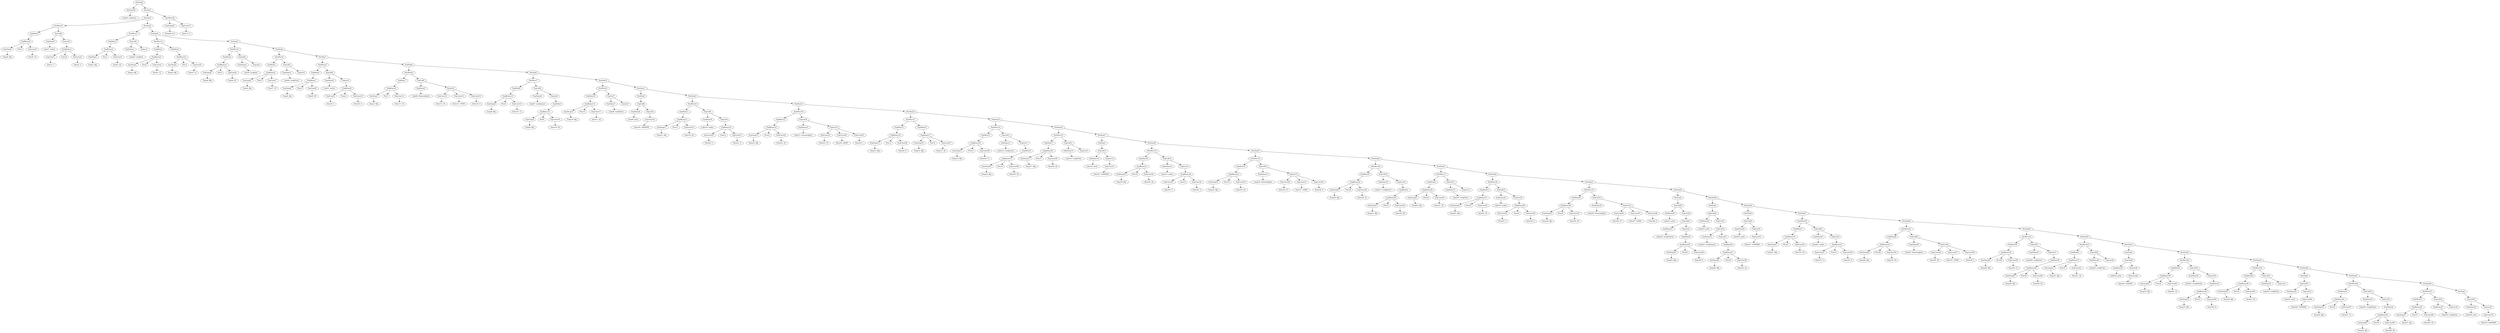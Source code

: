 digraph {
	ordering = out;
	ExpConst71 -> "Value71: 0";
	ExpList35 -> ExpConst70;
	ExpCall35 -> ExpName35;
	ExpCall35 -> ExpList35;
	ExpMem37 -> ExpBinary43;
	ExpBinary43 -> ExpTemp37;
	ExpBinary43 -> Plus37;
	ExpBinary43 -> ExpConst69;
	ExpTemp37 -> "Temp37: $fp";
	StatSeq35 -> StatMove26;
	StatSeq35 -> StatSeq36;
	ExpList33 -> ExpMem36;
	ExpMem36 -> ExpBinary42;
	ExpConst68 -> "Value68: 28";
	ExpConst67 -> "Value67: 12";
	StatSeq34 -> StatExp6;
	StatSeq34 -> StatSeq35;
	ExpConst66 -> "Value66: 33300000";
	ExpName32 -> "Label33: print";
	StatMove25 -> ExpMem34;
	StatMove25 -> ExpCall31;
	ExpMem34 -> ExpBinary40;
	ExpConst65 -> "Value65: 20";
	ExpBinary40 -> ExpTemp34;
	ExpBinary40 -> Plus34;
	ExpBinary40 -> ExpConst65;
	ExpTemp34 -> "Temp34: $fp";
	ExpMem33 -> ExpBinary39;
	ExpBinary39 -> ExpTemp33;
	ExpBinary39 -> Plus33;
	ExpBinary39 -> ExpConst64;
	ExpName30 -> "Label31: List@Delete";
	StatMove24 -> ExpMem32;
	StatMove24 -> ExpCall30;
	ExpMem32 -> ExpBinary38;
	ExpConst63 -> "Value63: 12";
	ExpBinary38 -> ExpTemp32;
	ExpBinary38 -> Plus32;
	ExpBinary38 -> ExpConst63;
	ExpTemp32 -> "Temp32: $fp";
	ExpList29 -> ExpConst62;
	ExpCall29 -> ExpName29;
	ExpCall29 -> ExpList29;
	ExpName29 -> "Label30: print";
	StatSeq1 -> StatSeq2;
	StatSeq1 -> StatMove28;
	StatSeq30 -> StatMove23;
	StatSeq30 -> StatSeq31;
	ExpName28 -> "Label29: List@Print";
	ExpMem31 -> ExpBinary37;
	ExpConst61 -> "Value61: 20";
	ExpBinary37 -> ExpTemp31;
	ExpBinary37 -> Plus31;
	ExpBinary37 -> ExpConst61;
	ExpList27 -> ExpMem30;
	ExpMem30 -> ExpBinary36;
	ExpTemp30 -> "Temp30: $fp";
	ExpCall27 -> ExpName27;
	ExpCall27 -> ExpList27;
	StatMove22 -> ExpMem29;
	StatMove22 -> ExpCall27;
	ExpMem29 -> ExpBinary35;
	ExpConst59 -> "Value59: 12";
	ExpBinary35 -> ExpTemp29;
	ExpBinary35 -> Plus29;
	ExpBinary35 -> ExpConst59;
	ExpTemp29 -> "Temp29: $fp";
	StatSeq28 -> StatMove21;
	StatSeq28 -> StatSeq29;
	ExpConst57 -> "Value57: 35000";
	ExpCall26 -> ExpName26;
	ExpCall26 -> ExpList26;
	ExpName26 -> "Label27: Element@Init";
	ExpConst55 -> "Value55: 20";
	ExpBinary34 -> ExpTemp28;
	ExpBinary34 -> Plus28;
	ExpBinary34 -> ExpConst55;
	StatExp7 -> ExpCall35;
	ExpList25 -> ExpBinary33;
	ExpConst54 -> "Value54: 4";
	ExpConst53 -> "Value53: 3";
	ExpCall25 -> ExpName25;
	ExpCall25 -> ExpList25;
	ExpName25 -> "Label26: malloc";
	StatMove20 -> ExpMem27;
	StatMove20 -> ExpCall25;
	StatMove21 -> ExpMem28;
	StatMove21 -> ExpCall26;
	ExpMem27 -> ExpBinary32;
	ExpConst52 -> "Value52: 28";
	StatExp4 -> ExpCall24;
	ExpList24 -> ExpConst51;
	ExpCall24 -> ExpName24;
	ExpCall24 -> ExpList24;
	ExpName24 -> "Label25: print";
	ExpList23 -> ExpMem26;
	ExpName35 -> "Label36: print";
	ExpCall30 -> ExpName30;
	ExpCall30 -> ExpList30;
	ExpConst50 -> "Value50: 24";
	ExpTemp26 -> "Temp26: $fp";
	ExpCall32 -> ExpName32;
	ExpCall32 -> ExpList32;
	ExpName22 -> "Label23: print";
	StatSeq24 -> StatExp2;
	StatSeq24 -> StatSeq25;
	ExpMem35 -> ExpBinary41;
	StatExp2 -> ExpCall20;
	ExpName23 -> "Label24: List@Search";
	ExpMem25 -> ExpBinary30;
	ExpTemp27 -> "Temp27: $fp";
	ExpConst49 -> "Value49: 8";
	ExpBinary30 -> ExpTemp25;
	ExpBinary30 -> Plus25;
	ExpBinary30 -> ExpConst49;
	ExpTemp25 -> "Temp25: $fp";
	ExpCall21 -> ExpName21;
	ExpCall21 -> ExpList21;
	ExpCall20 -> ExpName20;
	ExpCall20 -> ExpList20;
	StatSeq23 -> StatMove19;
	StatSeq23 -> StatSeq24;
	ExpConst48 -> "Value48: 0";
	ExpConst47 -> "Value47: 34000";
	ExpList19 -> ExpConst46;
	ExpList19 -> ExpConst47;
	ExpList19 -> ExpConst48;
	ExpConst46 -> "Value46: 27";
	ExpName19 -> "Label20: Element@Init";
	ExpMem24 -> ExpBinary29;
	ExpBinary29 -> ExpTemp24;
	ExpBinary29 -> Plus24;
	ExpBinary29 -> ExpConst45;
	ExpList18 -> ExpBinary28;
	ExpConst44 -> "Value44: 4";
	ExpBinary28 -> ExpConst43;
	ExpBinary28 -> Times4;
	ExpBinary28 -> ExpConst44;
	ExpConst43 -> "Value43: 3";
	ExpConst56 -> "Value56: 28";
	ExpCall18 -> ExpName18;
	ExpCall18 -> ExpList18;
	StatMove18 -> ExpMem23;
	StatMove18 -> ExpCall18;
	ExpTemp23 -> "Temp23: $fp";
	StatSeq21 -> StatMove17;
	StatSeq21 -> StatSeq22;
	ExpList22 -> ExpCall23;
	ExpCall17 -> ExpName17;
	ExpCall17 -> ExpList17;
	ExpName27 -> "Label28: List@Insert";
	ExpConst42 -> "Value42: 24";
	StatMove17 -> ExpMem22;
	StatMove17 -> ExpCall17;
	ExpBinary26 -> ExpTemp22;
	ExpBinary26 -> Plus22;
	ExpBinary26 -> ExpConst41;
	ExpBinary33 -> ExpConst53;
	ExpBinary33 -> Times5;
	ExpBinary33 -> ExpConst54;
	ExpName5 -> "Label6: Element@Init";
	ExpCall8 -> ExpName8;
	ExpCall8 -> ExpList8;
	ExpConst15 -> "Value15: 12";
	ExpConst70 -> "Value70: 44440000";
	ExpCall7 -> ExpName7;
	ExpCall7 -> ExpList7;
	StatMove14 -> ExpMem18;
	StatMove14 -> ExpCall14;
	ExpCall31 -> ExpName31;
	ExpCall31 -> ExpList31;
	ExpMem10 -> ExpBinary12;
	ExpTemp10 -> "Temp10: $fp";
	ExpList32 -> ExpConst66;
	ExpCall28 -> ExpName28;
	ExpCall28 -> ExpList28;
	ExpCall6 -> ExpName6;
	ExpCall6 -> ExpList6;
	ExpConst30 -> "Value30: 20";
	ExpTemp38 -> "Temp38: $rv";
	ExpBinary31 -> ExpTemp26;
	ExpBinary31 -> Plus26;
	ExpBinary31 -> ExpConst50;
	ExpName6 -> "Label7: List@Insert";
	ExpBinary10 -> ExpTemp8;
	ExpBinary10 -> Plus8;
	ExpBinary10 -> ExpConst15;
	ExpTemp31 -> "Temp31: $fp";
	ExpTemp24 -> "Temp24: $fp";
	ExpList5 -> ExpConst12;
	ExpList5 -> ExpConst13;
	ExpList5 -> ExpConst14;
	ExpCall5 -> ExpName5;
	ExpCall5 -> ExpList5;
	ExpConst11 -> "Value11: 20";
	StatSeq27 -> StatMove20;
	StatSeq27 -> StatSeq28;
	ExpTemp9 -> "Temp9: $fp";
	ExpCall4 -> ExpName4;
	ExpCall4 -> ExpList4;
	ExpName7 -> "Label8: List@Print";
	ExpTemp8 -> "Temp8: $fp";
	ExpMem15 -> ExpBinary18;
	ExpConst58 -> "Value58: 0";
	ExpConst32 -> "Value32: 28";
	ExpList20 -> ExpCall21;
	ExpConst12 -> "Value12: 25";
	ExpBinary12 -> ExpTemp10;
	ExpBinary12 -> Plus10;
	ExpBinary12 -> ExpConst17;
	StatMove6 -> ExpMem7;
	StatMove6 -> ExpCall5;
	ExpMem8 -> ExpBinary10;
	StatSeq6 -> StatMove4;
	StatSeq6 -> StatSeq7;
	ExpTemp1 -> "Temp1: $fp";
	ExpBinary4 -> ExpTemp3;
	ExpBinary4 -> Plus3;
	ExpBinary4 -> ExpConst5;
	StatSeq0 -> StatLabel0;
	StatSeq0 -> StatSeq1;
	StatSeq26 -> StatExp4;
	StatSeq26 -> StatSeq27;
	ExpBinary8 -> ExpConst9;
	ExpBinary8 -> Times1;
	ExpBinary8 -> ExpConst10;
	ExpConst5 -> "Value5: 16";
	StatSeq7 -> StatMove5;
	StatSeq7 -> StatSeq8;
	ExpConst27 -> "Value27: 28";
	StatSeq16 -> StatMove13;
	StatSeq16 -> StatSeq17;
	ExpName2 -> "Label3: List@Init";
	ExpTemp5 -> "Temp5: $fp";
	ExpConst62 -> "Value62: 2220000";
	ExpBinary17 -> ExpTemp14;
	ExpBinary17 -> Plus14;
	ExpBinary17 -> ExpConst27;
	StatSeq2 -> StatMove0;
	StatSeq2 -> StatSeq3;
	ExpMem19 -> ExpBinary23;
	ExpCall1 -> ExpName1;
	ExpCall1 -> ExpList1;
	ExpMem6 -> ExpBinary7;
	ExpConst16 -> "Value16: 28";
	ExpList4 -> ExpBinary8;
	StatExp5 -> ExpCall29;
	ExpBinary0 -> ExpTemp0;
	ExpBinary0 -> Plus0;
	ExpBinary0 -> ExpConst0;
	ExpBinary11 -> ExpTemp9;
	ExpBinary11 -> Plus9;
	ExpBinary11 -> ExpConst16;
	ExpConst13 -> "Value13: 37000";
	ExpMem7 -> ExpBinary9;
	ExpConst45 -> "Value45: 20";
	ExpBinary3 -> ExpTemp2;
	ExpBinary3 -> Plus2;
	ExpBinary3 -> ExpConst4;
	ExpName31 -> "Label32: List@Print";
	StatMove15 -> ExpMem19;
	StatMove15 -> ExpCall15;
	StatMove7 -> ExpMem8;
	StatMove7 -> ExpCall6;
	ExpTemp7 -> "Temp7: $fp";
	ExpList21 -> ExpMem25;
	StatMove19 -> ExpMem24;
	StatMove19 -> ExpCall19;
	ExpTemp0 -> "Temp0: $fp";
	ExpConst69 -> "Value69: 20";
	ExpBinary41 -> ExpTemp35;
	ExpBinary41 -> Plus35;
	ExpBinary41 -> ExpConst67;
	StatSeq13 -> StatMove10;
	StatSeq13 -> StatSeq14;
	ExpName33 -> "Label34: List@Delete";
	ExpConst3 -> "Value3: 20";
	ExpTemp17 -> "Temp17: $fp";
	ExpMem9 -> ExpBinary11;
	ExpConst6 -> "Value6: 20";
	ExpMem1 -> ExpBinary2;
	ExpConst31 -> "Value31: 10000000";
	ExpConst17 -> "Value17: 20";
	ExpList26 -> ExpConst56;
	ExpList26 -> ExpConst57;
	ExpList26 -> ExpConst58;
	ExpCall3 -> ExpName3;
	ExpCall3 -> ExpList3;
	ExpConst25 -> "Value25: 1";
	ExpName16 -> "Label17: List@Insert";
	ExpBinary42 -> ExpTemp36;
	ExpBinary42 -> Plus36;
	ExpBinary42 -> ExpConst68;
	ExpBinary1 -> ExpConst1;
	ExpBinary1 -> Times0;
	ExpBinary1 -> ExpConst2;
	ExpConst10 -> "Value10: 4";
	ExpBinary6 -> ExpTemp5;
	ExpBinary6 -> Plus5;
	ExpBinary6 -> ExpConst7;
	StatMove5 -> ExpMem6;
	StatMove5 -> ExpCall4;
	ExpConst14 -> "Value14: 0";
	ExpConst9 -> "Value9: 3";
	ExpCall12 -> ExpName12;
	ExpCall12 -> ExpList12;
	ExpList13 -> ExpConst31;
	StatSeq9 -> StatMove7;
	StatSeq9 -> StatSeq10;
	ExpList30 -> ExpMem33;
	ExpCall0 -> ExpName0;
	ExpCall0 -> ExpList0;
	ExpTemp36 -> "Temp36: $fp";
	ExpMem0 -> ExpBinary0;
	StatSeq4 -> StatMove2;
	StatSeq4 -> StatSeq5;
	ExpName0 -> "Label1: malloc";
	StatExp3 -> ExpCall22;
	ExpConst8 -> "Value8: 28";
	ExpTemp20 -> "Temp20: $fp";
	StatSeq10 -> StatMove8;
	StatSeq10 -> StatSeq11;
	ExpName20 -> "Label21: print";
	StatMove13 -> ExpMem17;
	StatMove13 -> ExpCall12;
	ExpName1 -> "Label2: List@Init";
	ExpBinary27 -> ExpTemp23;
	ExpBinary27 -> Plus23;
	ExpBinary27 -> ExpConst42;
	StatMove1 -> ExpMem1;
	StatMove1 -> ExpCall1;
	StatMove0 -> ExpMem0;
	StatMove0 -> ExpCall0;
	ExpBinary14 -> ExpConst20;
	ExpBinary14 -> Times2;
	ExpBinary14 -> ExpConst21;
	StatSeq17 -> StatExp1;
	StatSeq17 -> StatSeq18;
	ExpTemp33 -> "Temp33: $fp";
	ExpBinary22 -> ExpConst33;
	ExpBinary22 -> Times3;
	ExpBinary22 -> ExpConst34;
	ExpConst64 -> "Value64: 8";
	ExpTemp19 -> "Temp19: $fp";
	ExpMem16 -> ExpBinary19;
	ExpBinary2 -> ExpTemp1;
	ExpBinary2 -> Plus1;
	ExpBinary2 -> ExpConst3;
	ExpMem22 -> ExpBinary26;
	ExpMem5 -> ExpBinary6;
	ExpConst41 -> "Value41: 20";
	ExpConst1 -> "Value1: 3";
	ExpName15 -> "Label16: Element@Init";
	ExpCall2 -> ExpName2;
	ExpCall2 -> ExpList2;
	ExpConst2 -> "Value2: 4";
	ExpTemp2 -> "Temp2: $fp";
	StatExp0 -> ExpCall8;
	ExpConst18 -> "Value18: 10000000";
	ExpConst26 -> "Value26: 8";
	ExpConst4 -> "Value4: 12";
	ExpBinary13 -> ExpTemp11;
	ExpBinary13 -> Plus11;
	ExpBinary13 -> ExpConst19;
	StatSeq8 -> StatMove6;
	StatSeq8 -> StatSeq9;
	ExpConst0 -> "Value0: 16";
	ExpBinary21 -> ExpTemp18;
	ExpBinary21 -> Plus18;
	ExpBinary21 -> ExpConst32;
	ExpList9 -> ExpBinary14;
	ExpMem3 -> ExpBinary4;
	ExpBinary7 -> ExpTemp6;
	ExpBinary7 -> Plus6;
	ExpBinary7 -> ExpConst8;
	ExpBinary5 -> ExpTemp4;
	ExpBinary5 -> Plus4;
	ExpBinary5 -> ExpConst6;
	ExpList6 -> ExpMem9;
	ExpName3 -> "Label4: List@Print";
	ExpName34 -> "Label35: List@Print";
	StatSeq25 -> StatExp3;
	StatSeq25 -> StatSeq26;
	StatMove3 -> ExpMem4;
	StatMove3 -> ExpCall2;
	StatLabel0 -> "Label0: LL@Start";
	ExpConst24 -> "Value24: 42000";
	ExpList15 -> ExpConst36;
	ExpList15 -> ExpConst37;
	ExpList15 -> ExpConst38;
	ExpList8 -> ExpConst18;
	ExpMem2 -> ExpBinary3;
	StatSeq11 -> StatExp0;
	StatSeq11 -> StatSeq12;
	ExpBinary15 -> ExpTemp12;
	ExpBinary15 -> Plus12;
	ExpBinary15 -> ExpConst22;
	StatSeq20 -> StatMove16;
	StatSeq20 -> StatSeq21;
	ExpTemp11 -> "Temp11: $fp";
	StatMove28 -> ExpTemp38;
	StatMove28 -> ExpConst71;
	ExpName12 -> "Label13: List@Print";
	ExpConst19 -> "Value19: 28";
	ExpTemp14 -> "Temp14: $fp";
	StatMove12 -> ExpMem15;
	StatMove12 -> ExpCall11;
	StatSeq36 -> StatMove27;
	StatSeq36 -> StatExp7;
	StatMove26 -> ExpMem35;
	StatMove26 -> ExpCall33;
	ExpMem11 -> ExpBinary13;
	StatMove11 -> ExpMem13;
	StatMove11 -> ExpMem14;
	ExpConst37 -> "Value37: 34000";
	ExpName9 -> "Label10: malloc";
	ExpCall9 -> ExpName9;
	ExpCall9 -> ExpList9;
	StatSeq29 -> StatMove22;
	StatSeq29 -> StatSeq30;
	ExpConst20 -> "Value20: 3";
	ExpCall34 -> ExpName34;
	ExpCall34 -> ExpList34;
	ExpTemp4 -> "Temp4: $fp";
	StatSeq12 -> StatMove9;
	StatSeq12 -> StatSeq13;
	ExpTemp12 -> "Temp12: $fp";
	ExpMem21 -> ExpBinary25;
	ExpConst23 -> "Value23: 39";
	ExpList0 -> ExpBinary1;
	ExpConst22 -> "Value22: 20";
	ExpMem12 -> ExpBinary15;
	ExpBinary23 -> ExpTemp19;
	ExpBinary23 -> Plus19;
	ExpBinary23 -> ExpConst35;
	StatMove16 -> ExpMem20;
	StatMove16 -> ExpCall16;
	ExpMem4 -> ExpBinary5;
	StatMove10 -> ExpMem12;
	StatMove10 -> ExpCall10;
	ExpName10 -> "Label11: Element@Init";
	ExpMem26 -> ExpBinary31;
	ExpName21 -> "Label22: List@Search";
	ExpCall10 -> ExpName10;
	ExpCall10 -> ExpList10;
	ExpMem28 -> ExpBinary34;
	ExpName8 -> "Label9: print";
	StatMove2 -> ExpMem2;
	StatMove2 -> ExpMem3;
	ExpList16 -> ExpMem21;
	ExpBinary36 -> ExpTemp30;
	ExpBinary36 -> Plus30;
	ExpBinary36 -> ExpConst60;
	ExpList10 -> ExpConst23;
	ExpList10 -> ExpConst24;
	ExpList10 -> ExpConst25;
	ExpTemp13 -> "Temp13: $fp";
	ExpCall22 -> ExpName22;
	ExpCall22 -> ExpList22;
	ExpConst35 -> "Value35: 20";
	ExpBinary16 -> ExpTemp13;
	ExpBinary16 -> Plus13;
	ExpBinary16 -> ExpConst26;
	StatSeq31 -> StatExp5;
	StatSeq31 -> StatSeq32;
	ExpBinary32 -> ExpTemp27;
	ExpBinary32 -> Plus27;
	ExpBinary32 -> ExpConst52;
	ExpMem14 -> ExpBinary17;
	ExpMem13 -> ExpBinary16;
	StatSeq14 -> StatMove11;
	StatSeq14 -> StatSeq15;
	StatExp1 -> ExpCall13;
	ExpConst51 -> "Value51: 10000000";
	ExpTemp15 -> "Temp15: $fp";
	ExpTemp6 -> "Temp6: $fp";
	ExpTemp3 -> "Temp3: $fp";
	ExpBinary18 -> ExpTemp15;
	ExpBinary18 -> Plus15;
	ExpBinary18 -> ExpConst28;
	ExpName11 -> "Label12: List@Insert";
	ExpName17 -> "Label18: List@Print";
	ExpCall11 -> ExpName11;
	ExpCall11 -> ExpList11;
	ExpTemp16 -> "Temp16: $fp";
	ExpBinary19 -> ExpTemp16;
	ExpBinary19 -> Plus16;
	ExpBinary19 -> ExpConst29;
	ExpConst29 -> "Value29: 28";
	ExpList11 -> ExpMem16;
	StatSeq33 -> StatMove25;
	StatSeq33 -> StatSeq34;
	StatSeq15 -> StatMove12;
	StatSeq15 -> StatSeq16;
	StatSeq32 -> StatMove24;
	StatSeq32 -> StatSeq33;
	ExpTemp28 -> "Temp28: $fp";
	StatMove8 -> ExpMem10;
	StatMove8 -> ExpCall7;
	ExpBinary20 -> ExpTemp17;
	ExpBinary20 -> Plus17;
	ExpBinary20 -> ExpConst30;
	ExpMem17 -> ExpBinary20;
	ExpTemp35 -> "Temp35: $fp";
	StatMove23 -> ExpMem31;
	StatMove23 -> ExpCall28;
	ExpName18 -> "Label19: malloc";
	ExpName13 -> "Label14: print";
	ExpMem18 -> ExpBinary21;
	StatMove4 -> ExpMem5;
	StatMove4 -> ExpCall3;
	StatMove9 -> ExpMem11;
	StatMove9 -> ExpCall9;
	ExpCall13 -> ExpName13;
	ExpCall13 -> ExpList13;
	ExpConst28 -> "Value28: 12";
	ExpTemp18 -> "Temp18: $fp";
	ExpName4 -> "Label5: malloc";
	ExpCall14 -> ExpName14;
	ExpCall14 -> ExpList14;
	ExpName14 -> "Label15: malloc";
	ExpConst21 -> "Value21: 4";
	ExpConst33 -> "Value33: 3";
	ExpConst34 -> "Value34: 4";
	ExpList14 -> ExpBinary22;
	StatSeq18 -> StatMove14;
	StatSeq18 -> StatSeq19;
	StatSeq3 -> StatMove1;
	StatSeq3 -> StatSeq4;
	ExpCall15 -> ExpName15;
	ExpCall15 -> ExpList15;
	ExpCall19 -> ExpName19;
	ExpCall19 -> ExpList19;
	StatSeq5 -> StatMove3;
	StatSeq5 -> StatSeq6;
	ExpConst36 -> "Value36: 22";
	ExpConst60 -> "Value60: 28";
	ExpCall23 -> ExpName23;
	ExpCall23 -> ExpList23;
	ExpConst38 -> "Value38: 0";
	StatSeq22 -> StatMove18;
	StatSeq22 -> StatSeq23;
	StatSeq19 -> StatMove15;
	StatSeq19 -> StatSeq20;
	ExpCall33 -> ExpName33;
	ExpCall33 -> ExpList33;
	ExpBinary9 -> ExpTemp7;
	ExpBinary9 -> Plus7;
	ExpBinary9 -> ExpConst11;
	ExpBinary24 -> ExpTemp20;
	ExpBinary24 -> Plus20;
	ExpBinary24 -> ExpConst39;
	ExpConst39 -> "Value39: 12";
	ExpMem20 -> ExpBinary24;
	ExpCall16 -> ExpName16;
	ExpCall16 -> ExpList16;
	ExpConst7 -> "Value7: 20";
	ExpTemp21 -> "Temp21: $fp";
	ExpMem23 -> ExpBinary27;
	ExpBinary25 -> ExpTemp21;
	ExpBinary25 -> Plus21;
	ExpBinary25 -> ExpConst40;
	StatExp6 -> ExpCall32;
	ExpConst40 -> "Value40: 28";
	StatMove27 -> ExpMem37;
	StatMove27 -> ExpCall34;
	ExpTemp22 -> "Temp22: $fp";
}

